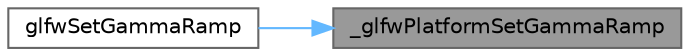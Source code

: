 digraph "_glfwPlatformSetGammaRamp"
{
 // LATEX_PDF_SIZE
  bgcolor="transparent";
  edge [fontname=Helvetica,fontsize=10,labelfontname=Helvetica,labelfontsize=10];
  node [fontname=Helvetica,fontsize=10,shape=box,height=0.2,width=0.4];
  rankdir="RL";
  Node1 [id="Node000001",label="_glfwPlatformSetGammaRamp",height=0.2,width=0.4,color="gray40", fillcolor="grey60", style="filled", fontcolor="black",tooltip=" "];
  Node1 -> Node2 [id="edge3_Node000001_Node000002",dir="back",color="steelblue1",style="solid",tooltip=" "];
  Node2 [id="Node000002",label="glfwSetGammaRamp",height=0.2,width=0.4,color="grey40", fillcolor="white", style="filled",URL="$group__monitor.html#gac9f36a1cfa10eab191d3029ea8bc9558",tooltip="Sets the current gamma ramp for the specified monitor."];
}
